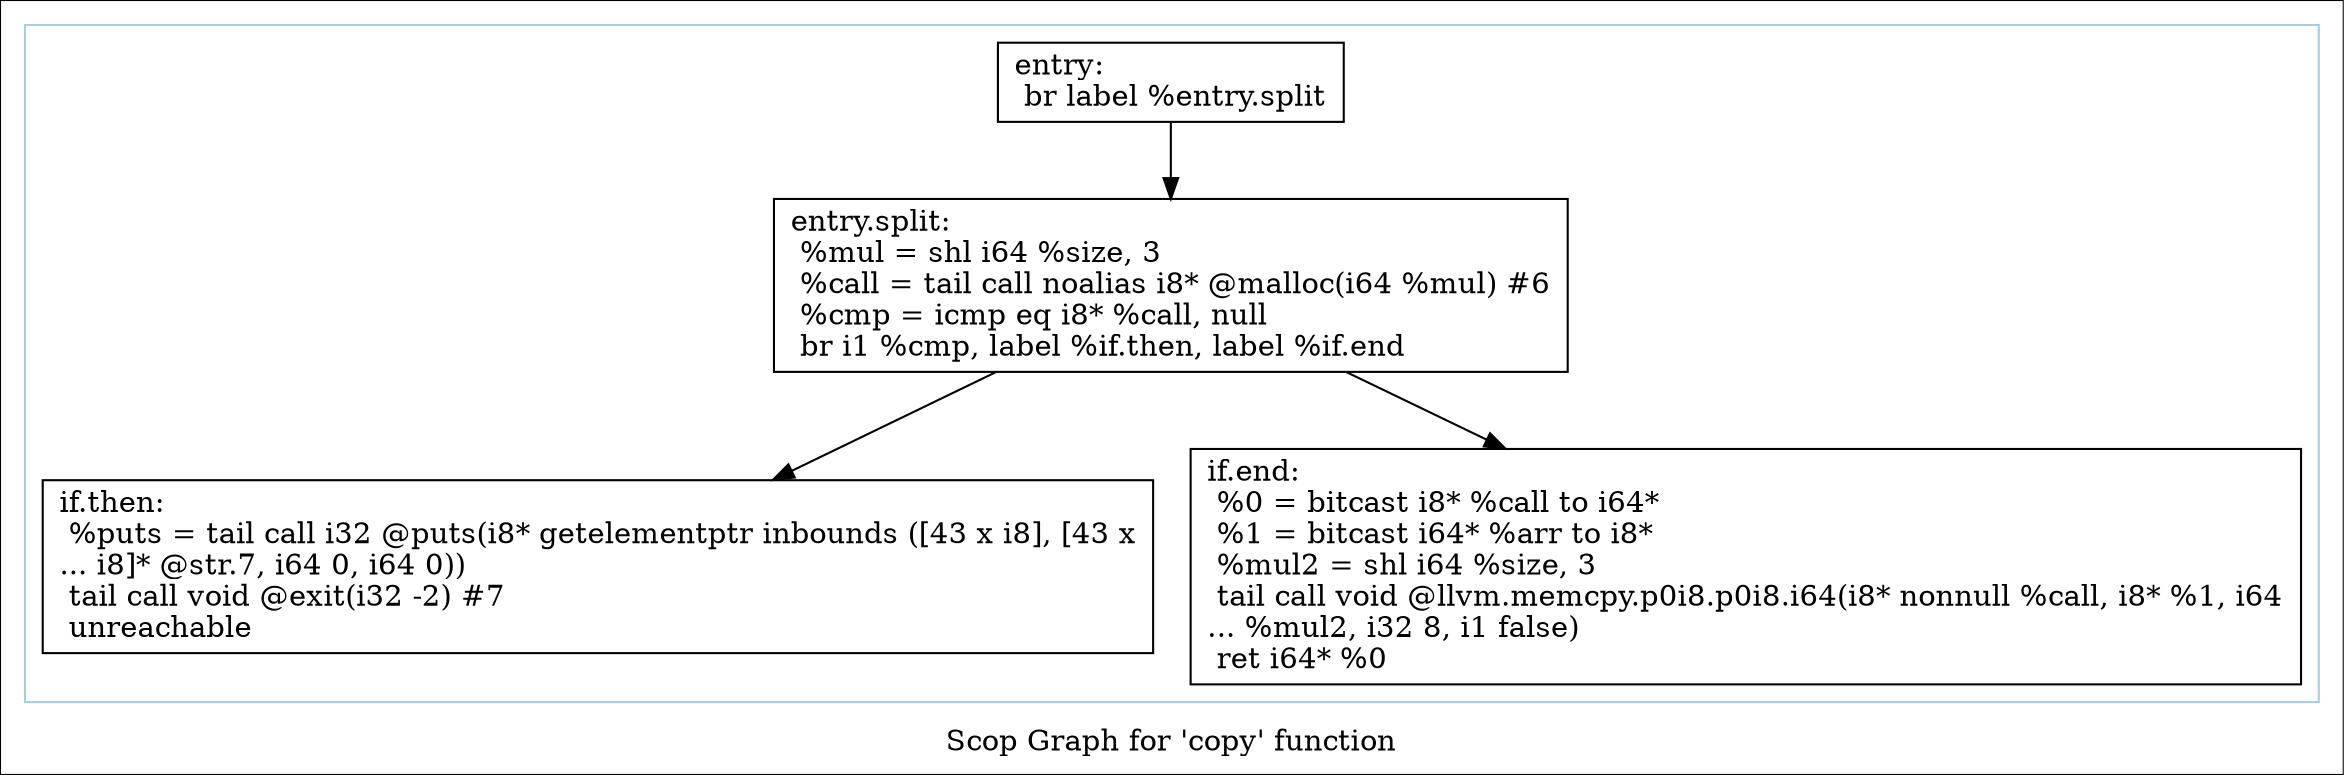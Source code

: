 digraph "Scop Graph for 'copy' function" {
	label="Scop Graph for 'copy' function";

	Node0x60c4c10 [shape=record,label="{entry:\l  br label %entry.split\l}"];
	Node0x60c4c10 -> Node0x60a7c70;
	Node0x60a7c70 [shape=record,label="{entry.split:                                      \l  %mul = shl i64 %size, 3\l  %call = tail call noalias i8* @malloc(i64 %mul) #6\l  %cmp = icmp eq i8* %call, null\l  br i1 %cmp, label %if.then, label %if.end\l}"];
	Node0x60a7c70 -> Node0x60a3ae0;
	Node0x60a7c70 -> Node0x60bb450;
	Node0x60a3ae0 [shape=record,label="{if.then:                                          \l  %puts = tail call i32 @puts(i8* getelementptr inbounds ([43 x i8], [43 x\l... i8]* @str.7, i64 0, i64 0))\l  tail call void @exit(i32 -2) #7\l  unreachable\l}"];
	Node0x60bb450 [shape=record,label="{if.end:                                           \l  %0 = bitcast i8* %call to i64*\l  %1 = bitcast i64* %arr to i8*\l  %mul2 = shl i64 %size, 3\l  tail call void @llvm.memcpy.p0i8.p0i8.i64(i8* nonnull %call, i8* %1, i64\l... %mul2, i32 8, i1 false)\l  ret i64* %0\l}"];
	colorscheme = "paired12"
        subgraph cluster_0x60d2450 {
          label = "";
          style = solid;
          color = 1
          Node0x60c4c10;
          Node0x60a7c70;
          Node0x60a3ae0;
          Node0x60bb450;
        }
}

